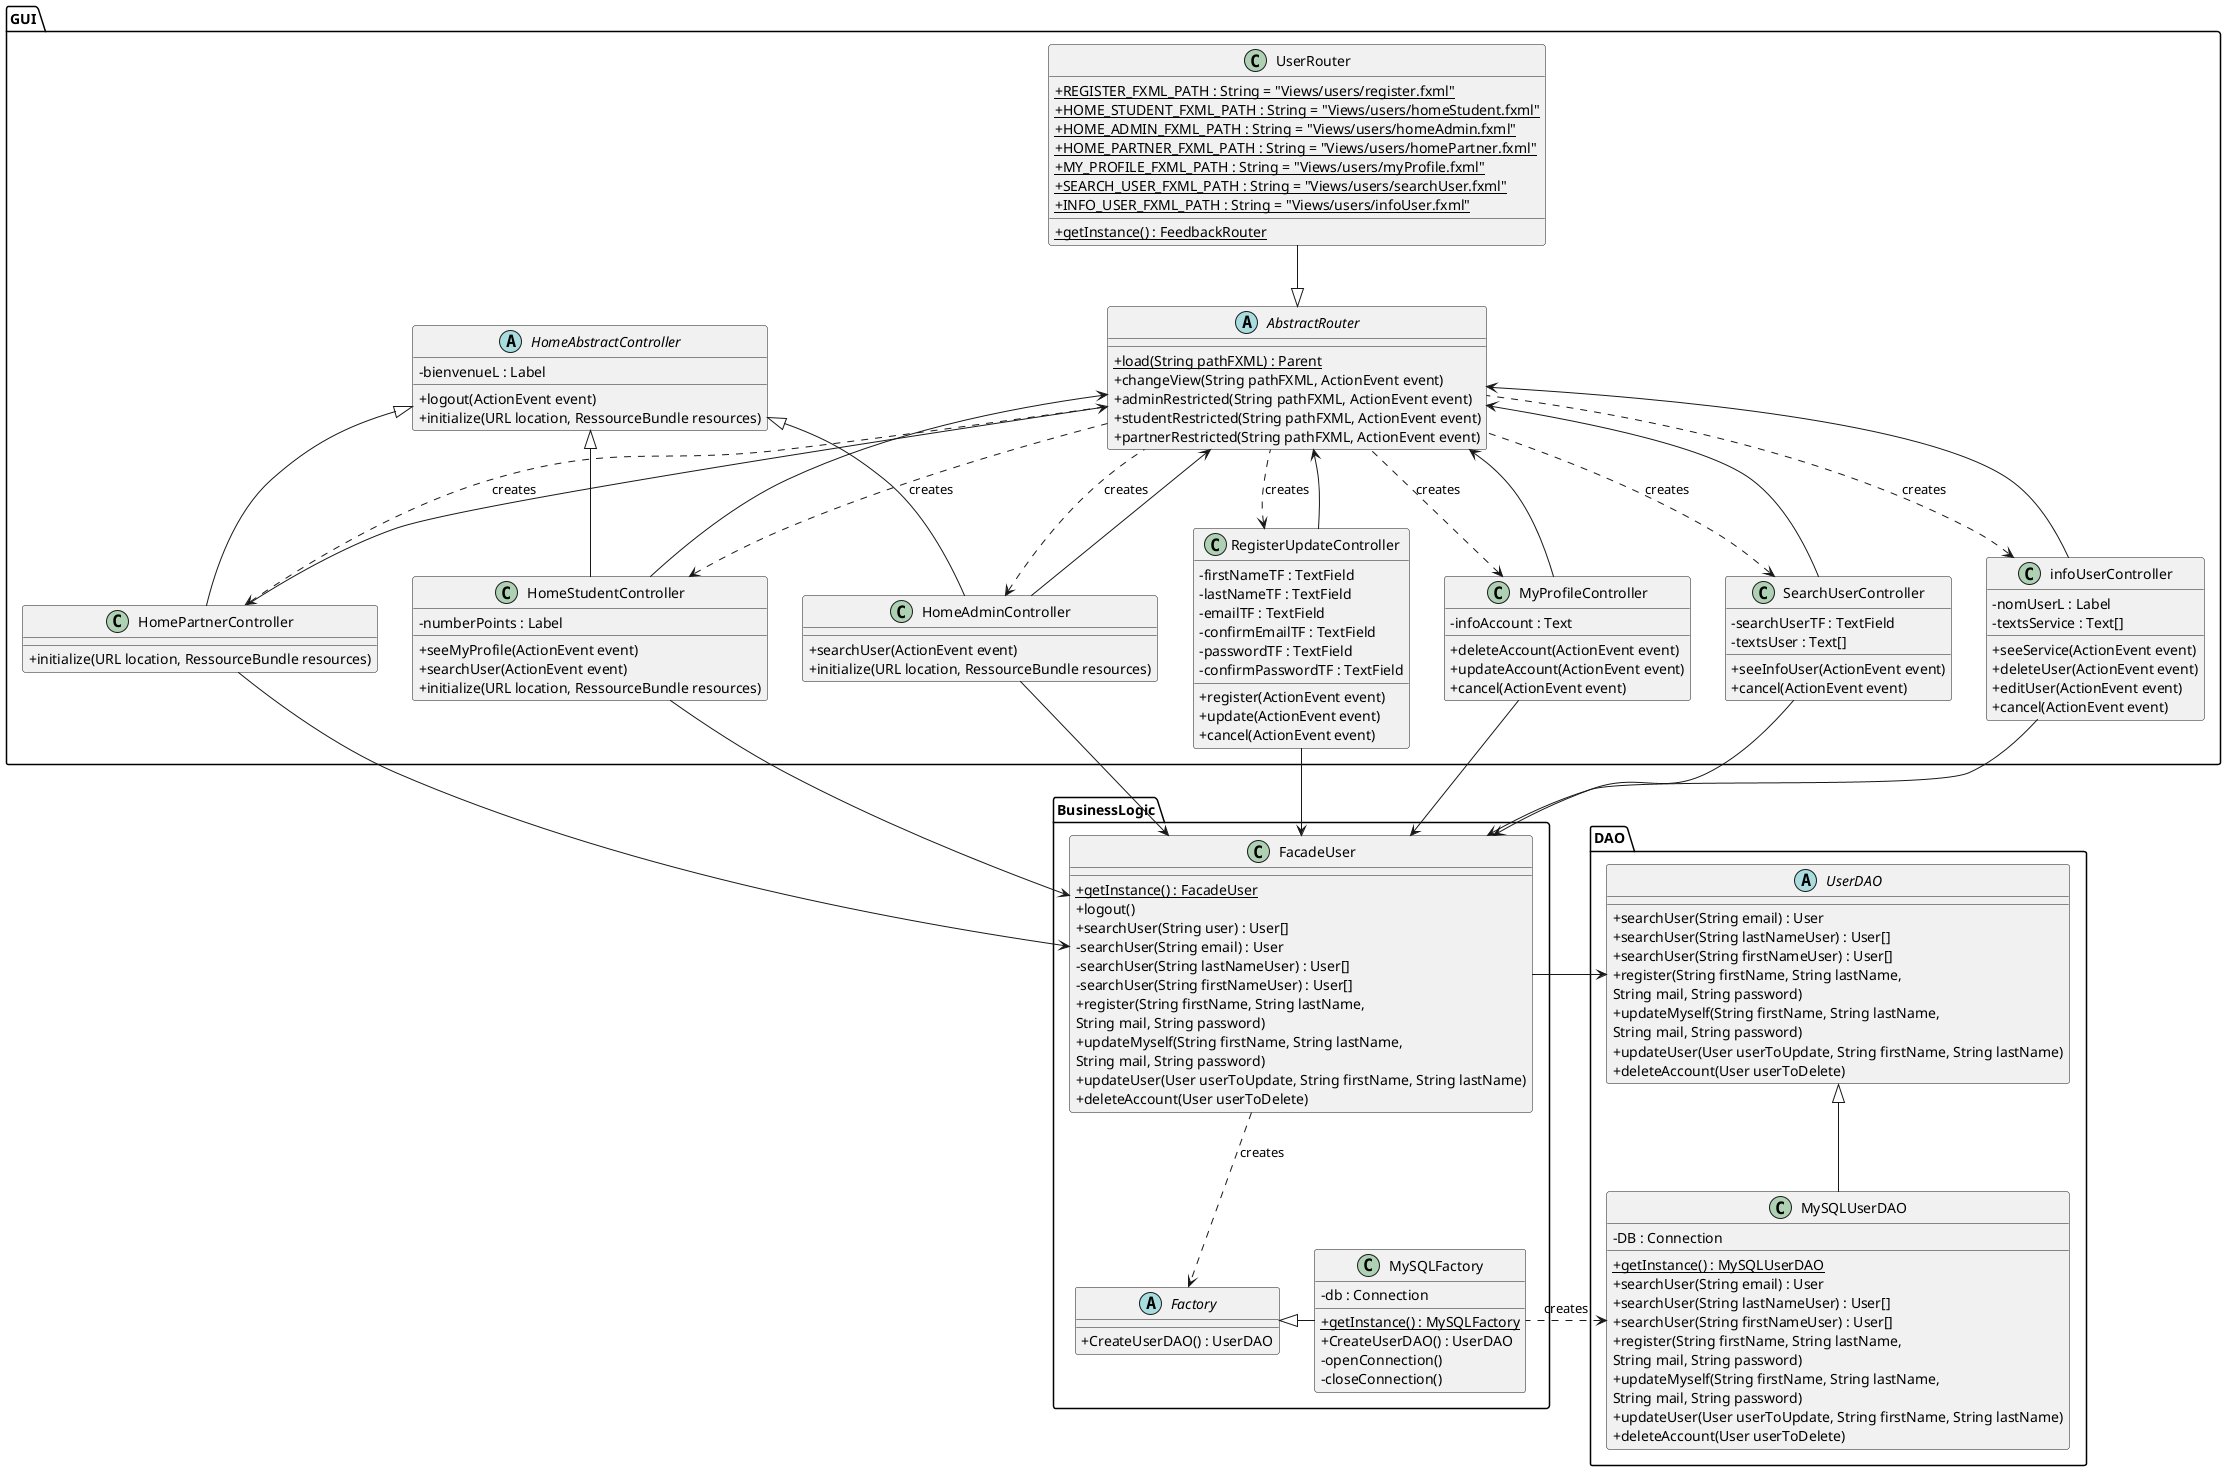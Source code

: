 @startuml
skinparam classAttributeIconSize 0

package GUI{
    abstract class AbstractRouter{
        + {static} load(String pathFXML) : Parent
        + changeView(String pathFXML, ActionEvent event)
        + adminRestricted(String pathFXML, ActionEvent event)
        + studentRestricted(String pathFXML, ActionEvent event)
        + partnerRestricted(String pathFXML, ActionEvent event)
    }

    class UserRouter{
        + {static} REGISTER_FXML_PATH : String = "Views/users/register.fxml"
        + {static} HOME_STUDENT_FXML_PATH : String = "Views/users/homeStudent.fxml"
        + {static} HOME_ADMIN_FXML_PATH : String = "Views/users/homeAdmin.fxml"
        + {static} HOME_PARTNER_FXML_PATH : String = "Views/users/homePartner.fxml"
        + {static} MY_PROFILE_FXML_PATH : String = "Views/users/myProfile.fxml"
        + {static} SEARCH_USER_FXML_PATH : String = "Views/users/searchUser.fxml"
        + {static} INFO_USER_FXML_PATH : String = "Views/users/infoUser.fxml"
        + {static} getInstance() : FeedbackRouter
    }

    abstract class HomeAbstractController{
        - bienvenueL : Label
        + logout(ActionEvent event)
        + initialize(URL location, RessourceBundle resources)
    }

    class HomePartnerController{
        + initialize(URL location, RessourceBundle resources)
    }

    class HomeStudentController{
        - numberPoints : Label
        + seeMyProfile(ActionEvent event)
        + searchUser(ActionEvent event)
        + initialize(URL location, RessourceBundle resources)
    }

    class HomeAdminController{
        + searchUser(ActionEvent event)
        + initialize(URL location, RessourceBundle resources)
    }

    class RegisterUpdateController{
        - firstNameTF : TextField
        - lastNameTF : TextField
        - emailTF : TextField
        - confirmEmailTF : TextField
        - passwordTF : TextField
        - confirmPasswordTF : TextField
        + register(ActionEvent event)
        + update(ActionEvent event)
        + cancel(ActionEvent event)
    }

    class MyProfileController{
        - infoAccount : Text
        + deleteAccount(ActionEvent event)
        + updateAccount(ActionEvent event)
        + cancel(ActionEvent event)
    }

    class SearchUserController{
        - searchUserTF : TextField
        - textsUser : Text[]
        + seeInfoUser(ActionEvent event)
        + cancel(ActionEvent event)
    }

    class infoUserController{
        - nomUserL : Label
        - textsService : Text[]
        + seeService(ActionEvent event)
        + deleteUser(ActionEvent event)
        + editUser(ActionEvent event)
        + cancel(ActionEvent event)
    }

    HomePartnerController -up-|> HomeAbstractController
    HomeStudentController -up-|> HomeAbstractController
    HomeAdminController -up-|> HomeAbstractController

    HomePartnerController -up-> AbstractRouter
    HomeStudentController -up-> AbstractRouter
    HomeAdminController -up-> AbstractRouter
    RegisterUpdateController -up-> AbstractRouter
    MyProfileController -up-> AbstractRouter
    SearchUserController -up-> AbstractRouter
    infoUserController -up-> AbstractRouter

    HomePartnerController <.. AbstractRouter : creates
    HomeStudentController <.. AbstractRouter : creates
    HomeAdminController <.. AbstractRouter : creates
    RegisterUpdateController <.. AbstractRouter : creates
    MyProfileController <.. AbstractRouter : creates
    SearchUserController <.. AbstractRouter : creates
    infoUserController <.. AbstractRouter : creates

    UserRouter -down-|> AbstractRouter

}

package BusinessLogic{
    class FacadeUser{
        + {static} getInstance() : FacadeUser
        + logout()
        + searchUser(String user) : User[]
        - searchUser(String email) : User
        - searchUser(String lastNameUser) : User[]
        - searchUser(String firstNameUser) : User[]
        + register(String firstName, String lastName,
        String mail, String password)
        + updateMyself(String firstName, String lastName,
        String mail, String password)
        + updateUser(User userToUpdate, String firstName, String lastName)
        + deleteAccount(User userToDelete)
    }

    abstract class Factory{
        + CreateUserDAO() : UserDAO
    }

    class MySQLFactory{
        - db : Connection
        + {static} getInstance() : MySQLFactory
        + CreateUserDAO() : UserDAO
        - openConnection()
        - closeConnection()
    }

    FacadeUser ..> Factory  : creates
    MySQLFactory -left-|> Factory

    HomePartnerController --> FacadeUser
    HomeStudentController --> FacadeUser
    HomeAdminController --> FacadeUser
    RegisterUpdateController --> FacadeUser
    MyProfileController --> FacadeUser
    SearchUserController --> FacadeUser
    infoUserController --> FacadeUser
}

package DAO{
    abstract class UserDAO{
        + searchUser(String email) : User
        + searchUser(String lastNameUser) : User[]
        + searchUser(String firstNameUser) : User[]
        + register(String firstName, String lastName,
        String mail, String password)
        + updateMyself(String firstName, String lastName,
        String mail, String password)
        + updateUser(User userToUpdate, String firstName, String lastName)
        + deleteAccount(User userToDelete)
    }

    class MySQLUserDAO{
        - DB : Connection
        + {static} getInstance() : MySQLUserDAO
        + searchUser(String email) : User
        + searchUser(String lastNameUser) : User[]
        + searchUser(String firstNameUser) : User[]
        + register(String firstName, String lastName,
        String mail, String password)
        + updateMyself(String firstName, String lastName,
        String mail, String password)
        + updateUser(User userToUpdate, String firstName, String lastName)
        + deleteAccount(User userToDelete)
    }

    UserDAO <|-- MySQLUserDAO
    UserDAO <-right- FacadeUser

    MySQLUserDAO <.right. MySQLFactory : creates
}

@enduml